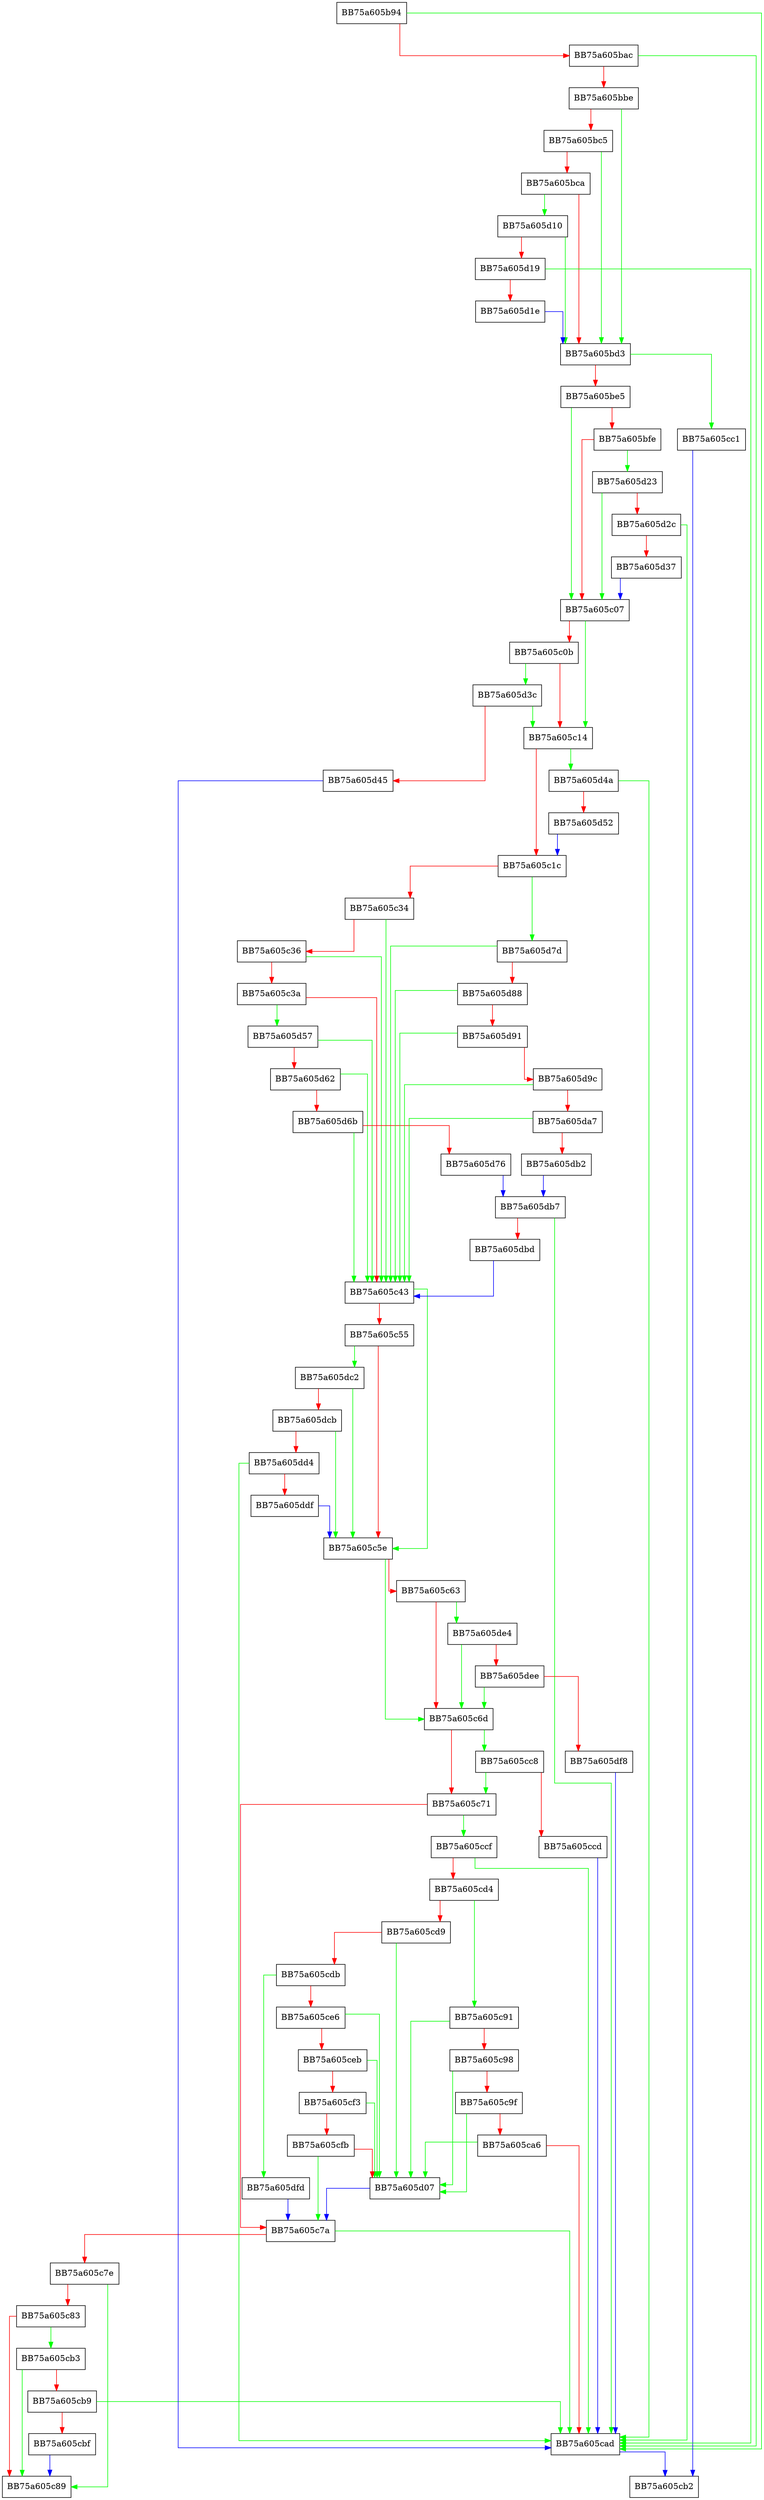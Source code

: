 digraph CheckScanFlags {
  node [shape="box"];
  graph [splines=ortho];
  BB75a605b94 -> BB75a605cad [color="green"];
  BB75a605b94 -> BB75a605bac [color="red"];
  BB75a605bac -> BB75a605cad [color="green"];
  BB75a605bac -> BB75a605bbe [color="red"];
  BB75a605bbe -> BB75a605bd3 [color="green"];
  BB75a605bbe -> BB75a605bc5 [color="red"];
  BB75a605bc5 -> BB75a605bd3 [color="green"];
  BB75a605bc5 -> BB75a605bca [color="red"];
  BB75a605bca -> BB75a605d10 [color="green"];
  BB75a605bca -> BB75a605bd3 [color="red"];
  BB75a605bd3 -> BB75a605cc1 [color="green"];
  BB75a605bd3 -> BB75a605be5 [color="red"];
  BB75a605be5 -> BB75a605c07 [color="green"];
  BB75a605be5 -> BB75a605bfe [color="red"];
  BB75a605bfe -> BB75a605d23 [color="green"];
  BB75a605bfe -> BB75a605c07 [color="red"];
  BB75a605c07 -> BB75a605c14 [color="green"];
  BB75a605c07 -> BB75a605c0b [color="red"];
  BB75a605c0b -> BB75a605d3c [color="green"];
  BB75a605c0b -> BB75a605c14 [color="red"];
  BB75a605c14 -> BB75a605d4a [color="green"];
  BB75a605c14 -> BB75a605c1c [color="red"];
  BB75a605c1c -> BB75a605d7d [color="green"];
  BB75a605c1c -> BB75a605c34 [color="red"];
  BB75a605c34 -> BB75a605c43 [color="green"];
  BB75a605c34 -> BB75a605c36 [color="red"];
  BB75a605c36 -> BB75a605c43 [color="green"];
  BB75a605c36 -> BB75a605c3a [color="red"];
  BB75a605c3a -> BB75a605d57 [color="green"];
  BB75a605c3a -> BB75a605c43 [color="red"];
  BB75a605c43 -> BB75a605c5e [color="green"];
  BB75a605c43 -> BB75a605c55 [color="red"];
  BB75a605c55 -> BB75a605dc2 [color="green"];
  BB75a605c55 -> BB75a605c5e [color="red"];
  BB75a605c5e -> BB75a605c6d [color="green"];
  BB75a605c5e -> BB75a605c63 [color="red"];
  BB75a605c63 -> BB75a605de4 [color="green"];
  BB75a605c63 -> BB75a605c6d [color="red"];
  BB75a605c6d -> BB75a605cc8 [color="green"];
  BB75a605c6d -> BB75a605c71 [color="red"];
  BB75a605c71 -> BB75a605ccf [color="green"];
  BB75a605c71 -> BB75a605c7a [color="red"];
  BB75a605c7a -> BB75a605cad [color="green"];
  BB75a605c7a -> BB75a605c7e [color="red"];
  BB75a605c7e -> BB75a605c89 [color="green"];
  BB75a605c7e -> BB75a605c83 [color="red"];
  BB75a605c83 -> BB75a605cb3 [color="green"];
  BB75a605c83 -> BB75a605c89 [color="red"];
  BB75a605c91 -> BB75a605d07 [color="green"];
  BB75a605c91 -> BB75a605c98 [color="red"];
  BB75a605c98 -> BB75a605d07 [color="green"];
  BB75a605c98 -> BB75a605c9f [color="red"];
  BB75a605c9f -> BB75a605d07 [color="green"];
  BB75a605c9f -> BB75a605ca6 [color="red"];
  BB75a605ca6 -> BB75a605d07 [color="green"];
  BB75a605ca6 -> BB75a605cad [color="red"];
  BB75a605cad -> BB75a605cb2 [color="blue"];
  BB75a605cb3 -> BB75a605c89 [color="green"];
  BB75a605cb3 -> BB75a605cb9 [color="red"];
  BB75a605cb9 -> BB75a605cad [color="green"];
  BB75a605cb9 -> BB75a605cbf [color="red"];
  BB75a605cbf -> BB75a605c89 [color="blue"];
  BB75a605cc1 -> BB75a605cb2 [color="blue"];
  BB75a605cc8 -> BB75a605c71 [color="green"];
  BB75a605cc8 -> BB75a605ccd [color="red"];
  BB75a605ccd -> BB75a605cad [color="blue"];
  BB75a605ccf -> BB75a605cad [color="green"];
  BB75a605ccf -> BB75a605cd4 [color="red"];
  BB75a605cd4 -> BB75a605c91 [color="green"];
  BB75a605cd4 -> BB75a605cd9 [color="red"];
  BB75a605cd9 -> BB75a605d07 [color="green"];
  BB75a605cd9 -> BB75a605cdb [color="red"];
  BB75a605cdb -> BB75a605dfd [color="green"];
  BB75a605cdb -> BB75a605ce6 [color="red"];
  BB75a605ce6 -> BB75a605d07 [color="green"];
  BB75a605ce6 -> BB75a605ceb [color="red"];
  BB75a605ceb -> BB75a605d07 [color="green"];
  BB75a605ceb -> BB75a605cf3 [color="red"];
  BB75a605cf3 -> BB75a605d07 [color="green"];
  BB75a605cf3 -> BB75a605cfb [color="red"];
  BB75a605cfb -> BB75a605c7a [color="green"];
  BB75a605cfb -> BB75a605d07 [color="red"];
  BB75a605d07 -> BB75a605c7a [color="blue"];
  BB75a605d10 -> BB75a605bd3 [color="green"];
  BB75a605d10 -> BB75a605d19 [color="red"];
  BB75a605d19 -> BB75a605cad [color="green"];
  BB75a605d19 -> BB75a605d1e [color="red"];
  BB75a605d1e -> BB75a605bd3 [color="blue"];
  BB75a605d23 -> BB75a605c07 [color="green"];
  BB75a605d23 -> BB75a605d2c [color="red"];
  BB75a605d2c -> BB75a605cad [color="green"];
  BB75a605d2c -> BB75a605d37 [color="red"];
  BB75a605d37 -> BB75a605c07 [color="blue"];
  BB75a605d3c -> BB75a605c14 [color="green"];
  BB75a605d3c -> BB75a605d45 [color="red"];
  BB75a605d45 -> BB75a605cad [color="blue"];
  BB75a605d4a -> BB75a605cad [color="green"];
  BB75a605d4a -> BB75a605d52 [color="red"];
  BB75a605d52 -> BB75a605c1c [color="blue"];
  BB75a605d57 -> BB75a605c43 [color="green"];
  BB75a605d57 -> BB75a605d62 [color="red"];
  BB75a605d62 -> BB75a605c43 [color="green"];
  BB75a605d62 -> BB75a605d6b [color="red"];
  BB75a605d6b -> BB75a605c43 [color="green"];
  BB75a605d6b -> BB75a605d76 [color="red"];
  BB75a605d76 -> BB75a605db7 [color="blue"];
  BB75a605d7d -> BB75a605c43 [color="green"];
  BB75a605d7d -> BB75a605d88 [color="red"];
  BB75a605d88 -> BB75a605c43 [color="green"];
  BB75a605d88 -> BB75a605d91 [color="red"];
  BB75a605d91 -> BB75a605c43 [color="green"];
  BB75a605d91 -> BB75a605d9c [color="red"];
  BB75a605d9c -> BB75a605c43 [color="green"];
  BB75a605d9c -> BB75a605da7 [color="red"];
  BB75a605da7 -> BB75a605c43 [color="green"];
  BB75a605da7 -> BB75a605db2 [color="red"];
  BB75a605db2 -> BB75a605db7 [color="blue"];
  BB75a605db7 -> BB75a605cad [color="green"];
  BB75a605db7 -> BB75a605dbd [color="red"];
  BB75a605dbd -> BB75a605c43 [color="blue"];
  BB75a605dc2 -> BB75a605c5e [color="green"];
  BB75a605dc2 -> BB75a605dcb [color="red"];
  BB75a605dcb -> BB75a605c5e [color="green"];
  BB75a605dcb -> BB75a605dd4 [color="red"];
  BB75a605dd4 -> BB75a605cad [color="green"];
  BB75a605dd4 -> BB75a605ddf [color="red"];
  BB75a605ddf -> BB75a605c5e [color="blue"];
  BB75a605de4 -> BB75a605c6d [color="green"];
  BB75a605de4 -> BB75a605dee [color="red"];
  BB75a605dee -> BB75a605c6d [color="green"];
  BB75a605dee -> BB75a605df8 [color="red"];
  BB75a605df8 -> BB75a605cad [color="blue"];
  BB75a605dfd -> BB75a605c7a [color="blue"];
}